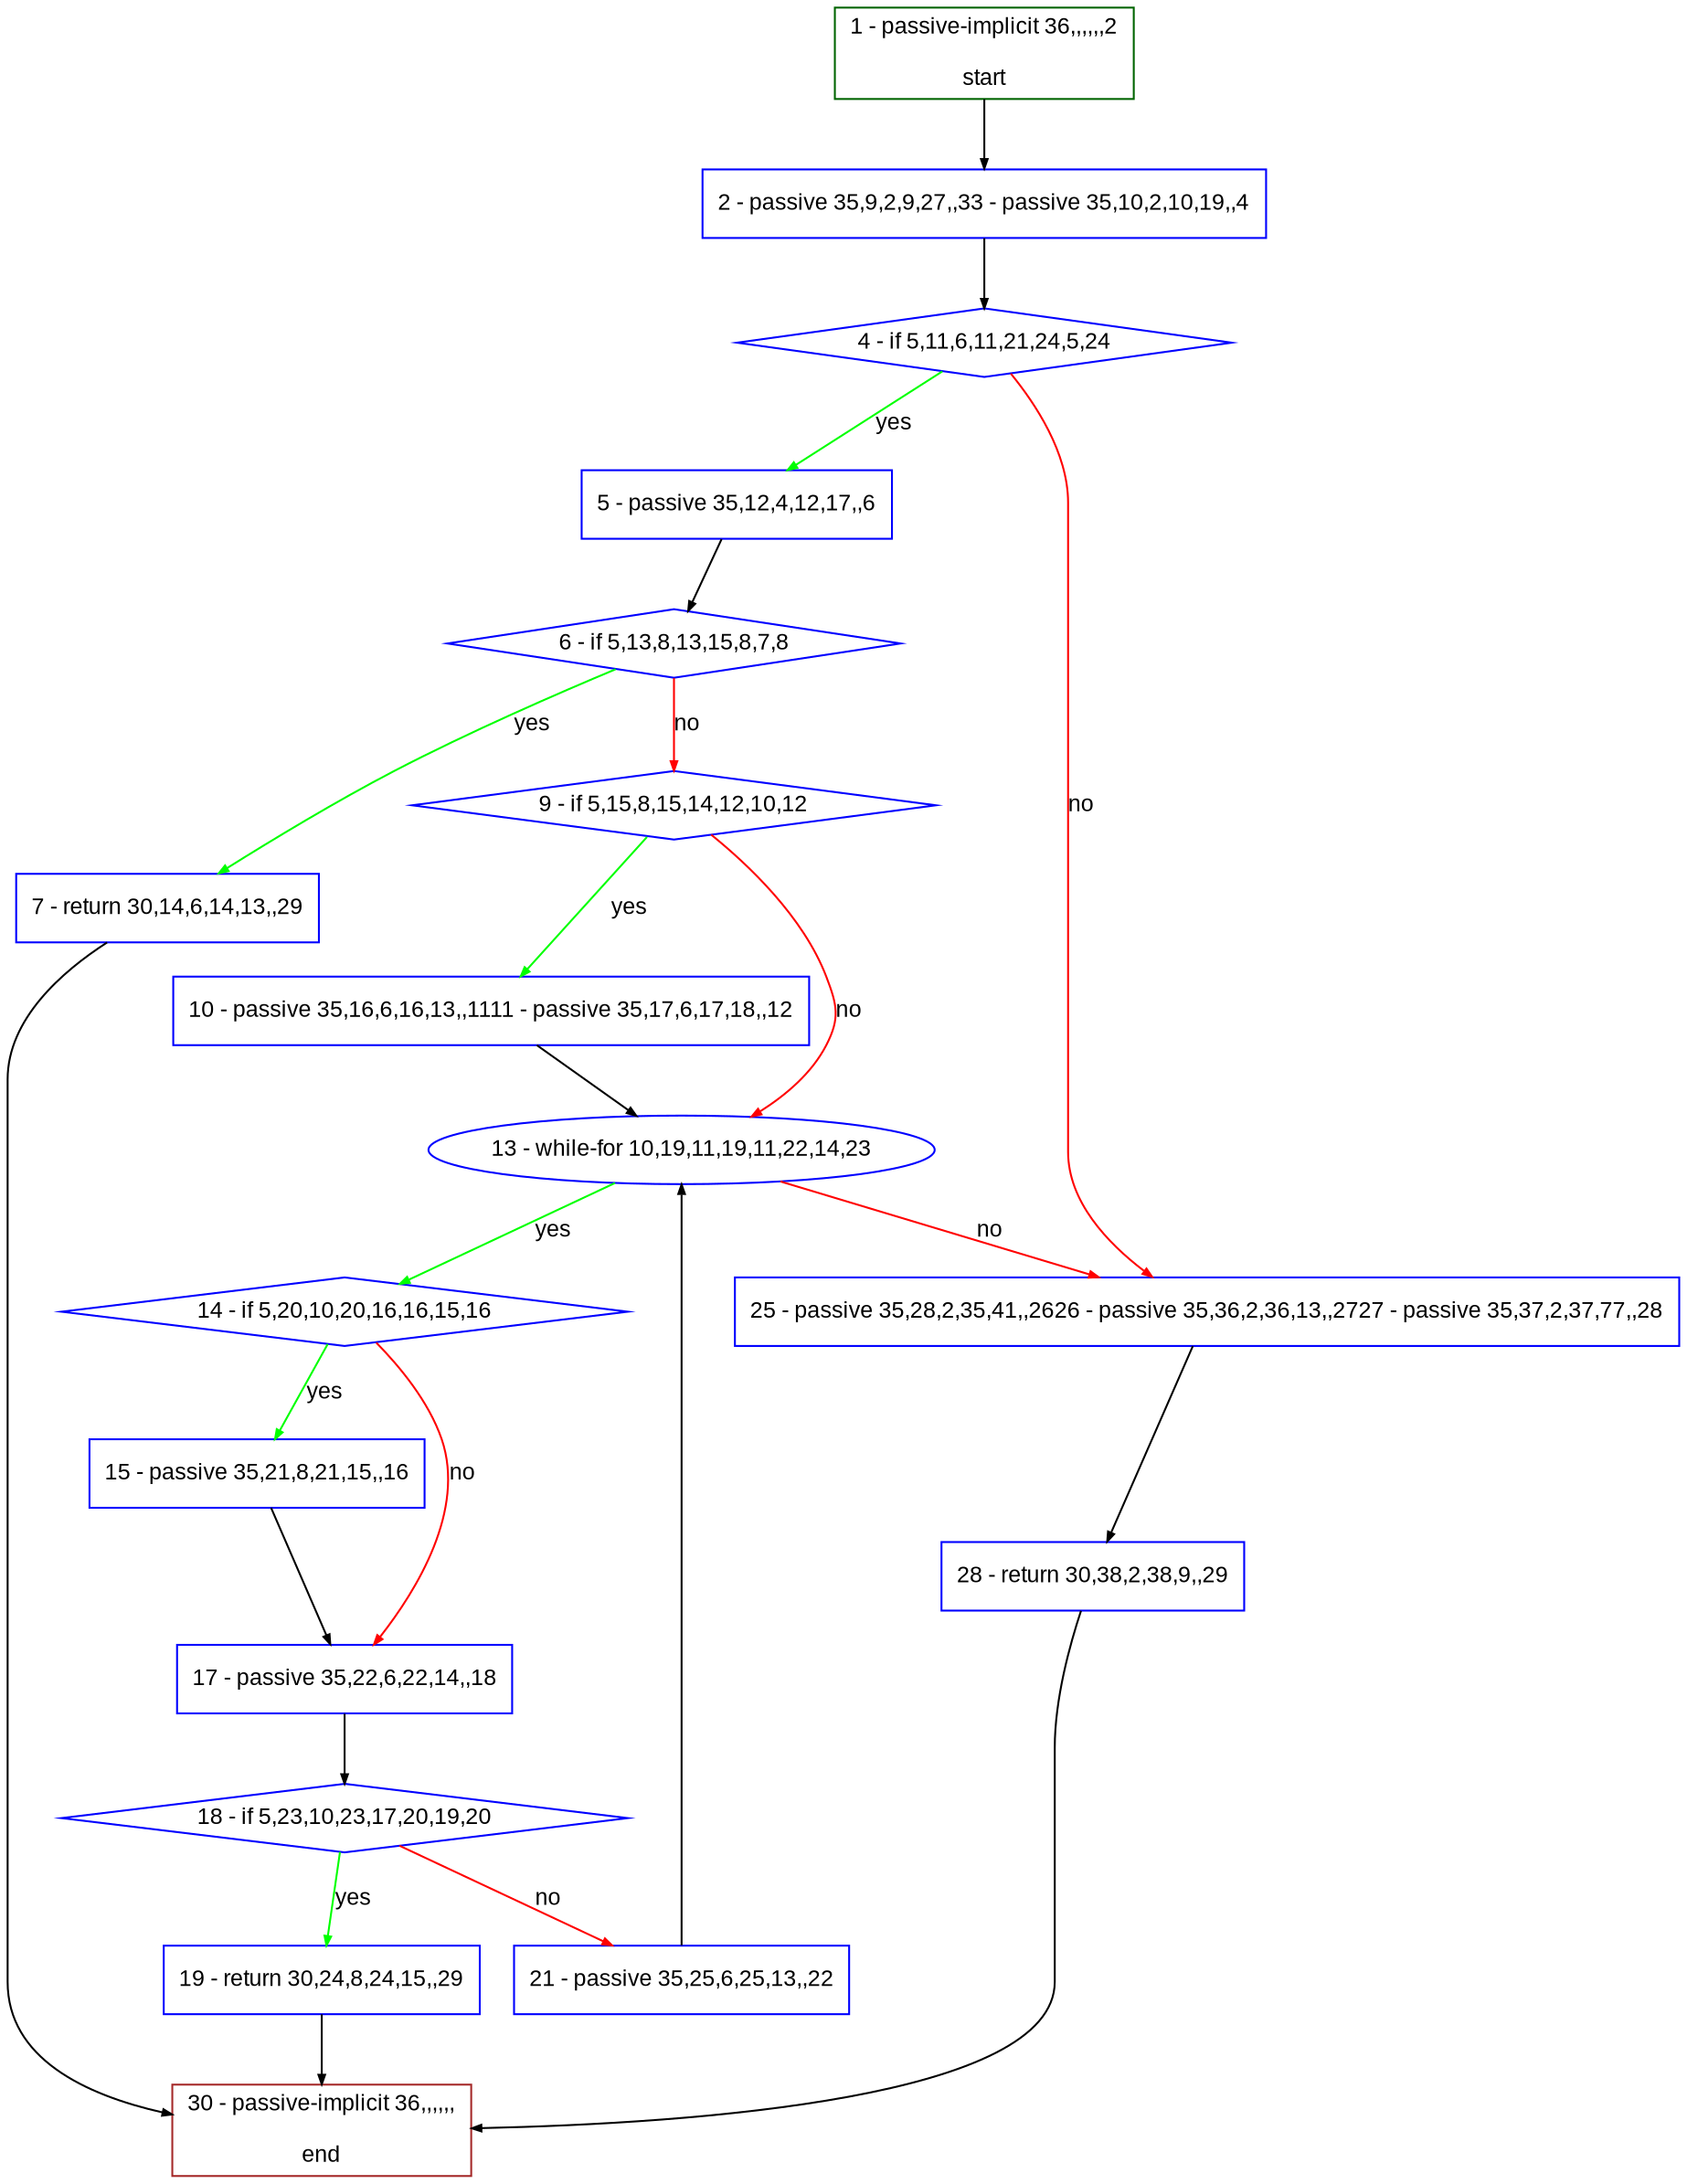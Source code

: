 digraph "" {
  graph [bgcolor="white", fillcolor="#FFFFCC", pack="true", packmode="clust", fontname="Arial", label="", fontsize="12", compound="true", style="rounded,filled"];
  node [node_initialized="no", fillcolor="white", fontname="Arial", label="", color="grey", fontsize="12", fixedsize="false", compound="true", shape="rectangle", style="filled"];
  edge [arrowtail="none", lhead="", fontcolor="black", fontname="Arial", label="", color="black", fontsize="12", arrowhead="normal", arrowsize="0.5", compound="true", ltail="", dir="forward"];
  __N1 [fillcolor="#ffffff", label="2 - passive 35,9,2,9,27,,33 - passive 35,10,2,10,19,,4", color="#0000ff", shape="box", style="filled"];
  __N2 [fillcolor="#ffffff", label="1 - passive-implicit 36,,,,,,2\n\nstart", color="#006400", shape="box", style="filled"];
  __N3 [fillcolor="#ffffff", label="4 - if 5,11,6,11,21,24,5,24", color="#0000ff", shape="diamond", style="filled"];
  __N4 [fillcolor="#ffffff", label="5 - passive 35,12,4,12,17,,6", color="#0000ff", shape="box", style="filled"];
  __N5 [fillcolor="#ffffff", label="25 - passive 35,28,2,35,41,,2626 - passive 35,36,2,36,13,,2727 - passive 35,37,2,37,77,,28", color="#0000ff", shape="box", style="filled"];
  __N6 [fillcolor="#ffffff", label="6 - if 5,13,8,13,15,8,7,8", color="#0000ff", shape="diamond", style="filled"];
  __N7 [fillcolor="#ffffff", label="7 - return 30,14,6,14,13,,29", color="#0000ff", shape="box", style="filled"];
  __N8 [fillcolor="#ffffff", label="9 - if 5,15,8,15,14,12,10,12", color="#0000ff", shape="diamond", style="filled"];
  __N9 [fillcolor="#ffffff", label="30 - passive-implicit 36,,,,,,\n\nend", color="#a52a2a", shape="box", style="filled"];
  __N10 [fillcolor="#ffffff", label="10 - passive 35,16,6,16,13,,1111 - passive 35,17,6,17,18,,12", color="#0000ff", shape="box", style="filled"];
  __N11 [fillcolor="#ffffff", label="13 - while-for 10,19,11,19,11,22,14,23", color="#0000ff", shape="oval", style="filled"];
  __N12 [fillcolor="#ffffff", label="14 - if 5,20,10,20,16,16,15,16", color="#0000ff", shape="diamond", style="filled"];
  __N13 [fillcolor="#ffffff", label="15 - passive 35,21,8,21,15,,16", color="#0000ff", shape="box", style="filled"];
  __N14 [fillcolor="#ffffff", label="17 - passive 35,22,6,22,14,,18", color="#0000ff", shape="box", style="filled"];
  __N15 [fillcolor="#ffffff", label="18 - if 5,23,10,23,17,20,19,20", color="#0000ff", shape="diamond", style="filled"];
  __N16 [fillcolor="#ffffff", label="19 - return 30,24,8,24,15,,29", color="#0000ff", shape="box", style="filled"];
  __N17 [fillcolor="#ffffff", label="21 - passive 35,25,6,25,13,,22", color="#0000ff", shape="box", style="filled"];
  __N18 [fillcolor="#ffffff", label="28 - return 30,38,2,38,9,,29", color="#0000ff", shape="box", style="filled"];
  __N2 -> __N1 [arrowtail="none", color="#000000", label="", arrowhead="normal", dir="forward"];
  __N1 -> __N3 [arrowtail="none", color="#000000", label="", arrowhead="normal", dir="forward"];
  __N3 -> __N4 [arrowtail="none", color="#00ff00", label="yes", arrowhead="normal", dir="forward"];
  __N3 -> __N5 [arrowtail="none", color="#ff0000", label="no", arrowhead="normal", dir="forward"];
  __N4 -> __N6 [arrowtail="none", color="#000000", label="", arrowhead="normal", dir="forward"];
  __N6 -> __N7 [arrowtail="none", color="#00ff00", label="yes", arrowhead="normal", dir="forward"];
  __N6 -> __N8 [arrowtail="none", color="#ff0000", label="no", arrowhead="normal", dir="forward"];
  __N7 -> __N9 [arrowtail="none", color="#000000", label="", arrowhead="normal", dir="forward"];
  __N8 -> __N10 [arrowtail="none", color="#00ff00", label="yes", arrowhead="normal", dir="forward"];
  __N8 -> __N11 [arrowtail="none", color="#ff0000", label="no", arrowhead="normal", dir="forward"];
  __N10 -> __N11 [arrowtail="none", color="#000000", label="", arrowhead="normal", dir="forward"];
  __N11 -> __N12 [arrowtail="none", color="#00ff00", label="yes", arrowhead="normal", dir="forward"];
  __N11 -> __N5 [arrowtail="none", color="#ff0000", label="no", arrowhead="normal", dir="forward"];
  __N12 -> __N13 [arrowtail="none", color="#00ff00", label="yes", arrowhead="normal", dir="forward"];
  __N12 -> __N14 [arrowtail="none", color="#ff0000", label="no", arrowhead="normal", dir="forward"];
  __N13 -> __N14 [arrowtail="none", color="#000000", label="", arrowhead="normal", dir="forward"];
  __N14 -> __N15 [arrowtail="none", color="#000000", label="", arrowhead="normal", dir="forward"];
  __N15 -> __N16 [arrowtail="none", color="#00ff00", label="yes", arrowhead="normal", dir="forward"];
  __N15 -> __N17 [arrowtail="none", color="#ff0000", label="no", arrowhead="normal", dir="forward"];
  __N16 -> __N9 [arrowtail="none", color="#000000", label="", arrowhead="normal", dir="forward"];
  __N17 -> __N11 [arrowtail="none", color="#000000", label="", arrowhead="normal", dir="forward"];
  __N5 -> __N18 [arrowtail="none", color="#000000", label="", arrowhead="normal", dir="forward"];
  __N18 -> __N9 [arrowtail="none", color="#000000", label="", arrowhead="normal", dir="forward"];
}
